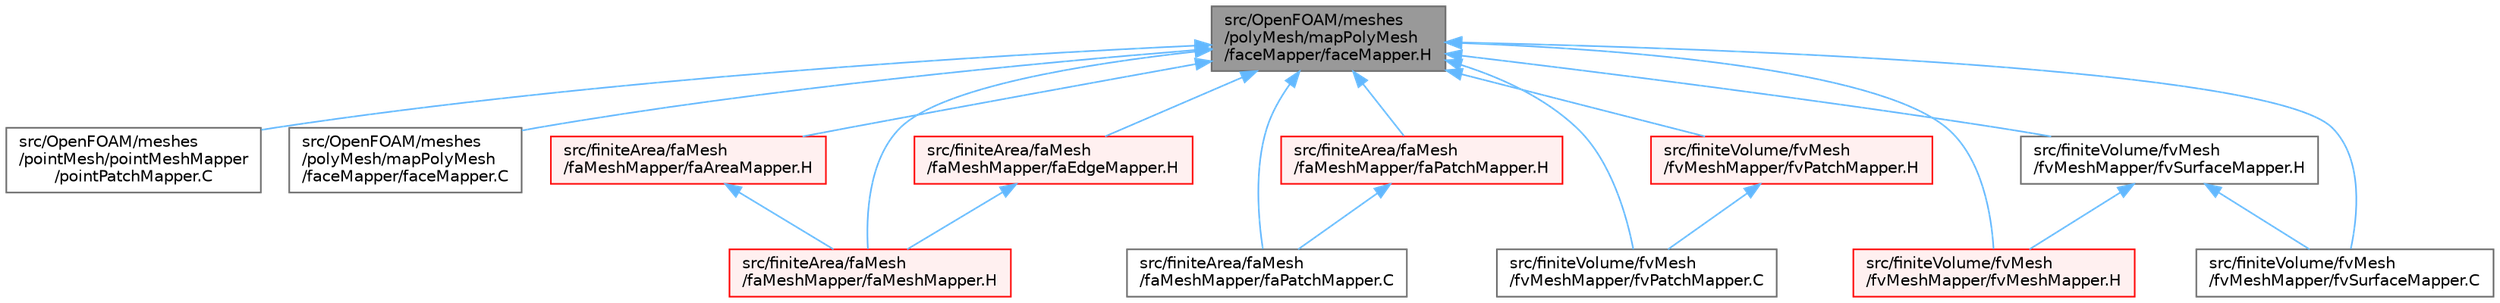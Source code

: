 digraph "src/OpenFOAM/meshes/polyMesh/mapPolyMesh/faceMapper/faceMapper.H"
{
 // LATEX_PDF_SIZE
  bgcolor="transparent";
  edge [fontname=Helvetica,fontsize=10,labelfontname=Helvetica,labelfontsize=10];
  node [fontname=Helvetica,fontsize=10,shape=box,height=0.2,width=0.4];
  Node1 [id="Node000001",label="src/OpenFOAM/meshes\l/polyMesh/mapPolyMesh\l/faceMapper/faceMapper.H",height=0.2,width=0.4,color="gray40", fillcolor="grey60", style="filled", fontcolor="black",tooltip=" "];
  Node1 -> Node2 [id="edge1_Node000001_Node000002",dir="back",color="steelblue1",style="solid",tooltip=" "];
  Node2 [id="Node000002",label="src/OpenFOAM/meshes\l/pointMesh/pointMeshMapper\l/pointPatchMapper.C",height=0.2,width=0.4,color="grey40", fillcolor="white", style="filled",URL="$pointPatchMapper_8C.html",tooltip=" "];
  Node1 -> Node3 [id="edge2_Node000001_Node000003",dir="back",color="steelblue1",style="solid",tooltip=" "];
  Node3 [id="Node000003",label="src/OpenFOAM/meshes\l/polyMesh/mapPolyMesh\l/faceMapper/faceMapper.C",height=0.2,width=0.4,color="grey40", fillcolor="white", style="filled",URL="$faceMapper_8C.html",tooltip=" "];
  Node1 -> Node4 [id="edge3_Node000001_Node000004",dir="back",color="steelblue1",style="solid",tooltip=" "];
  Node4 [id="Node000004",label="src/finiteArea/faMesh\l/faMeshMapper/faAreaMapper.H",height=0.2,width=0.4,color="red", fillcolor="#FFF0F0", style="filled",URL="$faAreaMapper_8H.html",tooltip=" "];
  Node4 -> Node6 [id="edge4_Node000004_Node000006",dir="back",color="steelblue1",style="solid",tooltip=" "];
  Node6 [id="Node000006",label="src/finiteArea/faMesh\l/faMeshMapper/faMeshMapper.H",height=0.2,width=0.4,color="red", fillcolor="#FFF0F0", style="filled",URL="$faMeshMapper_8H.html",tooltip=" "];
  Node1 -> Node9 [id="edge5_Node000001_Node000009",dir="back",color="steelblue1",style="solid",tooltip=" "];
  Node9 [id="Node000009",label="src/finiteArea/faMesh\l/faMeshMapper/faEdgeMapper.H",height=0.2,width=0.4,color="red", fillcolor="#FFF0F0", style="filled",URL="$faEdgeMapper_8H.html",tooltip=" "];
  Node9 -> Node6 [id="edge6_Node000009_Node000006",dir="back",color="steelblue1",style="solid",tooltip=" "];
  Node1 -> Node6 [id="edge7_Node000001_Node000006",dir="back",color="steelblue1",style="solid",tooltip=" "];
  Node1 -> Node11 [id="edge8_Node000001_Node000011",dir="back",color="steelblue1",style="solid",tooltip=" "];
  Node11 [id="Node000011",label="src/finiteArea/faMesh\l/faMeshMapper/faPatchMapper.C",height=0.2,width=0.4,color="grey40", fillcolor="white", style="filled",URL="$faPatchMapper_8C.html",tooltip=" "];
  Node1 -> Node12 [id="edge9_Node000001_Node000012",dir="back",color="steelblue1",style="solid",tooltip=" "];
  Node12 [id="Node000012",label="src/finiteArea/faMesh\l/faMeshMapper/faPatchMapper.H",height=0.2,width=0.4,color="red", fillcolor="#FFF0F0", style="filled",URL="$faPatchMapper_8H.html",tooltip=" "];
  Node12 -> Node11 [id="edge10_Node000012_Node000011",dir="back",color="steelblue1",style="solid",tooltip=" "];
  Node1 -> Node14 [id="edge11_Node000001_Node000014",dir="back",color="steelblue1",style="solid",tooltip=" "];
  Node14 [id="Node000014",label="src/finiteVolume/fvMesh\l/fvMeshMapper/fvMeshMapper.H",height=0.2,width=0.4,color="red", fillcolor="#FFF0F0", style="filled",URL="$fvMeshMapper_8H.html",tooltip=" "];
  Node1 -> Node16 [id="edge12_Node000001_Node000016",dir="back",color="steelblue1",style="solid",tooltip=" "];
  Node16 [id="Node000016",label="src/finiteVolume/fvMesh\l/fvMeshMapper/fvPatchMapper.C",height=0.2,width=0.4,color="grey40", fillcolor="white", style="filled",URL="$fvPatchMapper_8C.html",tooltip=" "];
  Node1 -> Node17 [id="edge13_Node000001_Node000017",dir="back",color="steelblue1",style="solid",tooltip=" "];
  Node17 [id="Node000017",label="src/finiteVolume/fvMesh\l/fvMeshMapper/fvPatchMapper.H",height=0.2,width=0.4,color="red", fillcolor="#FFF0F0", style="filled",URL="$fvPatchMapper_8H.html",tooltip=" "];
  Node17 -> Node16 [id="edge14_Node000017_Node000016",dir="back",color="steelblue1",style="solid",tooltip=" "];
  Node1 -> Node29 [id="edge15_Node000001_Node000029",dir="back",color="steelblue1",style="solid",tooltip=" "];
  Node29 [id="Node000029",label="src/finiteVolume/fvMesh\l/fvMeshMapper/fvSurfaceMapper.C",height=0.2,width=0.4,color="grey40", fillcolor="white", style="filled",URL="$fvSurfaceMapper_8C.html",tooltip=" "];
  Node1 -> Node30 [id="edge16_Node000001_Node000030",dir="back",color="steelblue1",style="solid",tooltip=" "];
  Node30 [id="Node000030",label="src/finiteVolume/fvMesh\l/fvMeshMapper/fvSurfaceMapper.H",height=0.2,width=0.4,color="grey40", fillcolor="white", style="filled",URL="$fvSurfaceMapper_8H.html",tooltip=" "];
  Node30 -> Node14 [id="edge17_Node000030_Node000014",dir="back",color="steelblue1",style="solid",tooltip=" "];
  Node30 -> Node29 [id="edge18_Node000030_Node000029",dir="back",color="steelblue1",style="solid",tooltip=" "];
}
